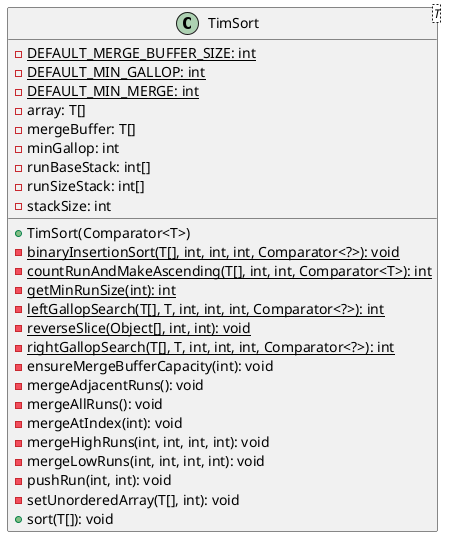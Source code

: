 @startuml

    class TimSort<T> {
        {static} -DEFAULT_MERGE_BUFFER_SIZE: int
        {static} -DEFAULT_MIN_GALLOP: int
        {static} -DEFAULT_MIN_MERGE: int
        -array: T[]
        -mergeBuffer: T[]
        -minGallop: int
        -runBaseStack: int[]
        -runSizeStack: int[]
        -stackSize: int
        +TimSort(Comparator<T>)
        {static} -binaryInsertionSort(T[], int, int, int, Comparator<?>): void
        {static} -countRunAndMakeAscending(T[], int, int, Comparator<T>): int
        {static} -getMinRunSize(int): int
        {static} -leftGallopSearch(T[], T, int, int, int, Comparator<?>): int
        {static} -reverseSlice(Object[], int, int): void
        {static} -rightGallopSearch(T[], T, int, int, int, Comparator<?>): int
        -ensureMergeBufferCapacity(int): void
        -mergeAdjacentRuns(): void
        -mergeAllRuns(): void
        -mergeAtIndex(int): void
        -mergeHighRuns(int, int, int, int): void
        -mergeLowRuns(int, int, int, int): void
        -pushRun(int, int): void
        -setUnorderedArray(T[], int): void
        +sort(T[]): void
    }

@enduml
